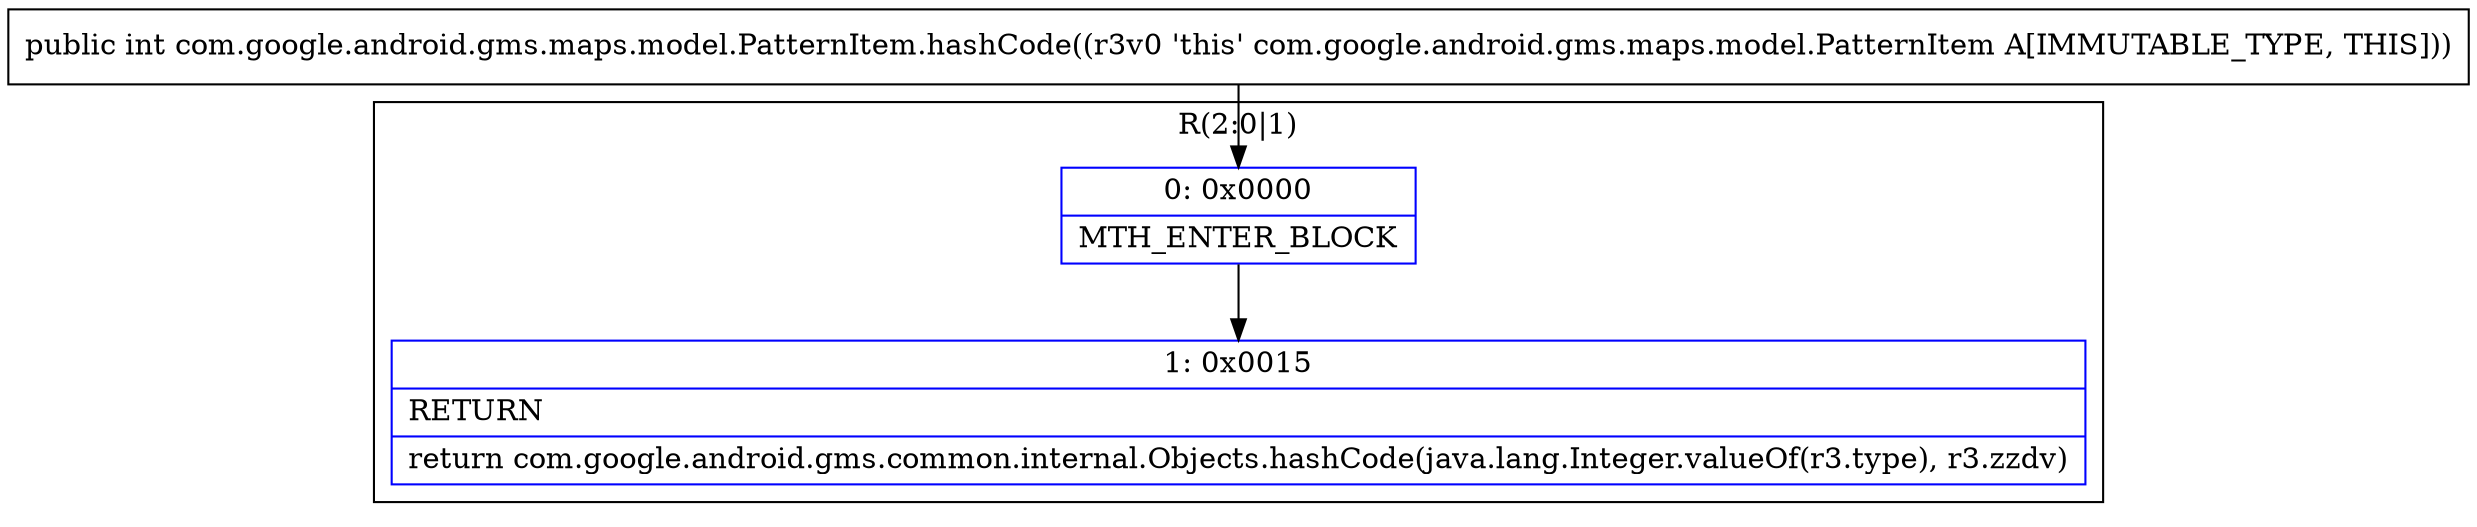 digraph "CFG forcom.google.android.gms.maps.model.PatternItem.hashCode()I" {
subgraph cluster_Region_1383748947 {
label = "R(2:0|1)";
node [shape=record,color=blue];
Node_0 [shape=record,label="{0\:\ 0x0000|MTH_ENTER_BLOCK\l}"];
Node_1 [shape=record,label="{1\:\ 0x0015|RETURN\l|return com.google.android.gms.common.internal.Objects.hashCode(java.lang.Integer.valueOf(r3.type), r3.zzdv)\l}"];
}
MethodNode[shape=record,label="{public int com.google.android.gms.maps.model.PatternItem.hashCode((r3v0 'this' com.google.android.gms.maps.model.PatternItem A[IMMUTABLE_TYPE, THIS])) }"];
MethodNode -> Node_0;
Node_0 -> Node_1;
}

